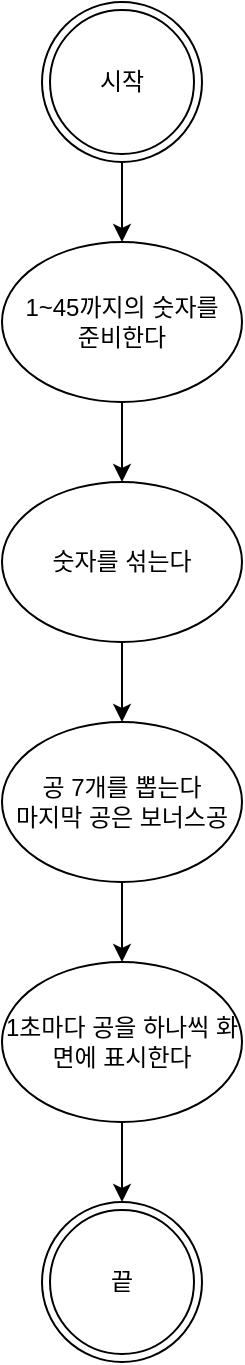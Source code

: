 <mxfile version="20.8.16" type="device"><diagram name="페이지-1" id="BTUZkAi2pUM21Paiik6M"><mxGraphModel dx="1036" dy="606" grid="1" gridSize="10" guides="1" tooltips="1" connect="1" arrows="1" fold="1" page="1" pageScale="1" pageWidth="827" pageHeight="1169" math="0" shadow="0"><root><mxCell id="0"/><mxCell id="1" parent="0"/><mxCell id="Y2bXahUuDWAYwoNgnmRs-7" value="" style="edgeStyle=orthogonalEdgeStyle;rounded=0;orthogonalLoop=1;jettySize=auto;html=1;" edge="1" parent="1" source="Y2bXahUuDWAYwoNgnmRs-1" target="Y2bXahUuDWAYwoNgnmRs-2"><mxGeometry relative="1" as="geometry"/></mxCell><mxCell id="Y2bXahUuDWAYwoNgnmRs-1" value="시작" style="ellipse;shape=doubleEllipse;whiteSpace=wrap;html=1;aspect=fixed;" vertex="1" parent="1"><mxGeometry x="360" y="40" width="80" height="80" as="geometry"/></mxCell><mxCell id="Y2bXahUuDWAYwoNgnmRs-8" value="" style="edgeStyle=orthogonalEdgeStyle;rounded=0;orthogonalLoop=1;jettySize=auto;html=1;" edge="1" parent="1" source="Y2bXahUuDWAYwoNgnmRs-2" target="Y2bXahUuDWAYwoNgnmRs-3"><mxGeometry relative="1" as="geometry"/></mxCell><mxCell id="Y2bXahUuDWAYwoNgnmRs-2" value="1~45까지의 숫자를&lt;br&gt;준비한다" style="ellipse;whiteSpace=wrap;html=1;" vertex="1" parent="1"><mxGeometry x="340" y="160" width="120" height="80" as="geometry"/></mxCell><mxCell id="Y2bXahUuDWAYwoNgnmRs-9" value="" style="edgeStyle=orthogonalEdgeStyle;rounded=0;orthogonalLoop=1;jettySize=auto;html=1;" edge="1" parent="1" source="Y2bXahUuDWAYwoNgnmRs-3" target="Y2bXahUuDWAYwoNgnmRs-4"><mxGeometry relative="1" as="geometry"/></mxCell><mxCell id="Y2bXahUuDWAYwoNgnmRs-3" value="숫자를 섞는다" style="ellipse;whiteSpace=wrap;html=1;" vertex="1" parent="1"><mxGeometry x="340" y="280" width="120" height="80" as="geometry"/></mxCell><mxCell id="Y2bXahUuDWAYwoNgnmRs-10" value="" style="edgeStyle=orthogonalEdgeStyle;rounded=0;orthogonalLoop=1;jettySize=auto;html=1;" edge="1" parent="1" source="Y2bXahUuDWAYwoNgnmRs-4" target="Y2bXahUuDWAYwoNgnmRs-5"><mxGeometry relative="1" as="geometry"/></mxCell><mxCell id="Y2bXahUuDWAYwoNgnmRs-4" value="공 7개를 뽑는다&lt;br&gt;마지막 공은 보너스공" style="ellipse;whiteSpace=wrap;html=1;" vertex="1" parent="1"><mxGeometry x="340" y="400" width="120" height="80" as="geometry"/></mxCell><mxCell id="Y2bXahUuDWAYwoNgnmRs-11" value="" style="edgeStyle=orthogonalEdgeStyle;rounded=0;orthogonalLoop=1;jettySize=auto;html=1;" edge="1" parent="1" source="Y2bXahUuDWAYwoNgnmRs-5" target="Y2bXahUuDWAYwoNgnmRs-6"><mxGeometry relative="1" as="geometry"/></mxCell><mxCell id="Y2bXahUuDWAYwoNgnmRs-5" value="1초마다 공을 하나씩 화면에 표시한다" style="ellipse;whiteSpace=wrap;html=1;" vertex="1" parent="1"><mxGeometry x="340" y="520" width="120" height="80" as="geometry"/></mxCell><mxCell id="Y2bXahUuDWAYwoNgnmRs-6" value="끝" style="ellipse;shape=doubleEllipse;whiteSpace=wrap;html=1;aspect=fixed;" vertex="1" parent="1"><mxGeometry x="360" y="640" width="80" height="80" as="geometry"/></mxCell></root></mxGraphModel></diagram></mxfile>